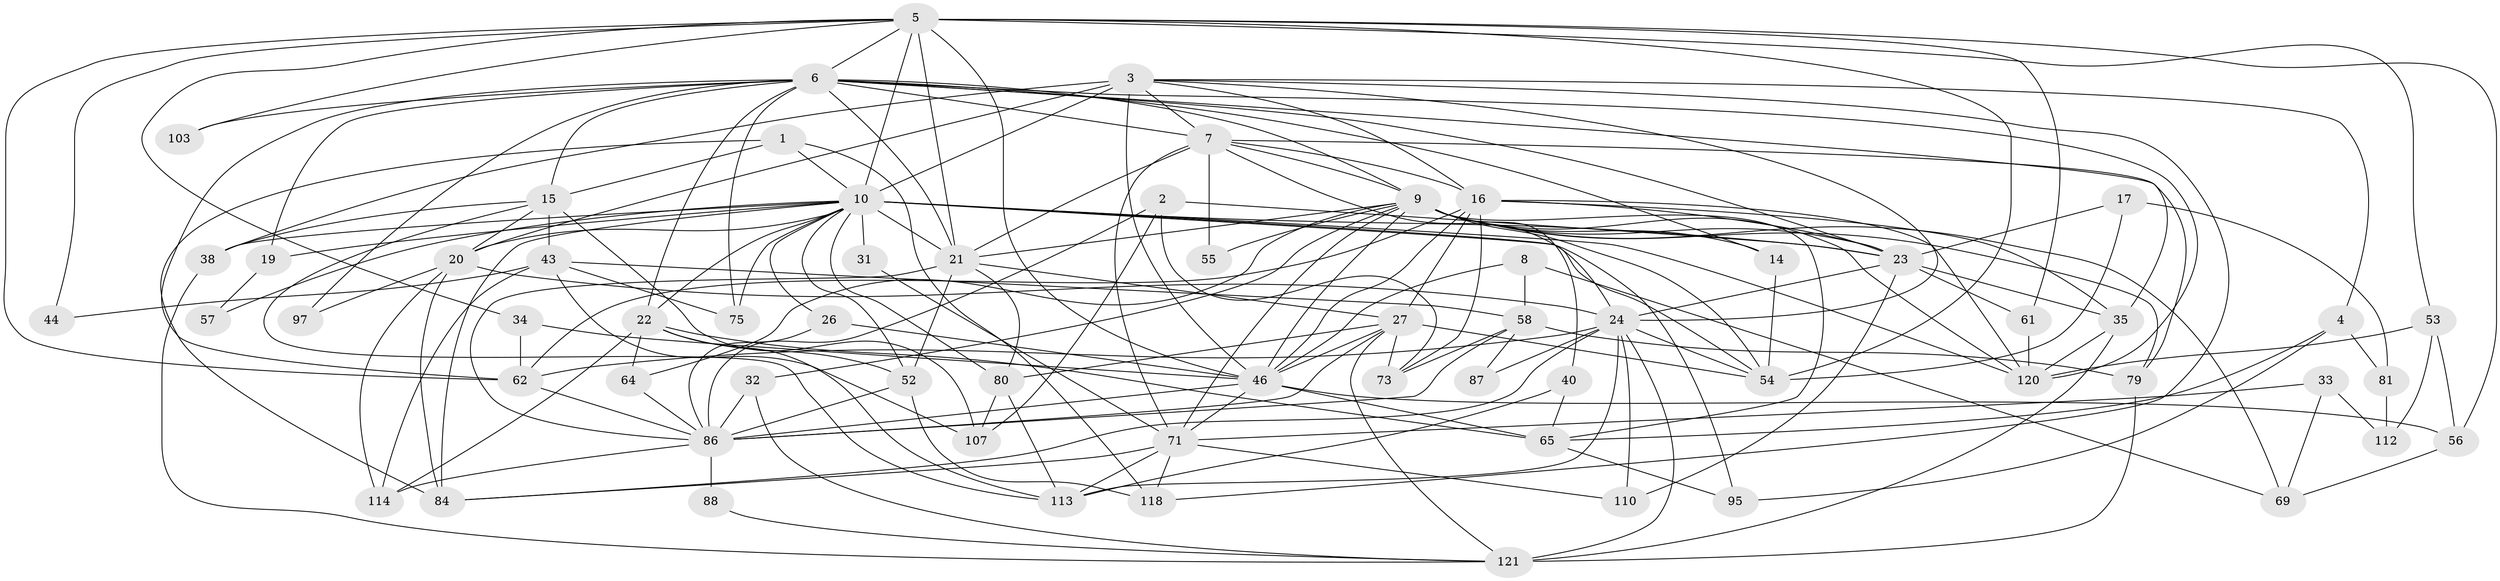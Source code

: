 // original degree distribution, {3: 0.22900763358778625, 4: 0.2900763358778626, 2: 0.16793893129770993, 7: 0.05343511450381679, 5: 0.16793893129770993, 6: 0.06870229007633588, 9: 0.007633587786259542, 8: 0.015267175572519083}
// Generated by graph-tools (version 1.1) at 2025/15/03/09/25 04:15:00]
// undirected, 65 vertices, 182 edges
graph export_dot {
graph [start="1"]
  node [color=gray90,style=filled];
  1 [super="+93"];
  2 [super="+51"];
  3 [super="+39+13"];
  4 [super="+18"];
  5 [super="+72+47"];
  6 [super="+117+83+41+11"];
  7 [super="+115+99+70"];
  8;
  9 [super="+108+94+124+36"];
  10 [super="+37+12"];
  14;
  15 [super="+30+45+28"];
  16 [super="+50+77"];
  17;
  19;
  20 [super="+66+91"];
  21 [super="+29+78"];
  22 [super="+42+74"];
  23 [super="+130+49+106"];
  24 [super="+59"];
  26 [super="+109"];
  27 [super="+116+105"];
  31;
  32;
  33;
  34 [super="+100"];
  35 [super="+68+48"];
  38;
  40;
  43;
  44;
  46 [super="+67"];
  52;
  53;
  54 [super="+85"];
  55;
  56;
  57;
  58 [super="+60+126"];
  61;
  62 [super="+96+98"];
  64;
  65 [super="+90+123"];
  69;
  71 [super="+131"];
  73;
  75 [super="+102"];
  79 [super="+104"];
  80;
  81;
  84;
  86 [super="+89"];
  87;
  88;
  95;
  97;
  103;
  107;
  110;
  112;
  113;
  114;
  118;
  120 [super="+128"];
  121;
  1 -- 84;
  1 -- 10 [weight=2];
  1 -- 118;
  1 -- 15;
  2 -- 107;
  2 -- 86;
  2 -- 73;
  2 -- 23;
  3 -- 118;
  3 -- 4;
  3 -- 20 [weight=2];
  3 -- 7;
  3 -- 16;
  3 -- 38;
  3 -- 24;
  3 -- 10;
  3 -- 46;
  4 -- 81;
  4 -- 65;
  4 -- 95;
  5 -- 44;
  5 -- 6;
  5 -- 61;
  5 -- 62;
  5 -- 46;
  5 -- 34;
  5 -- 103;
  5 -- 21;
  5 -- 53;
  5 -- 56;
  5 -- 54;
  5 -- 10;
  6 -- 75;
  6 -- 97;
  6 -- 103;
  6 -- 15;
  6 -- 22;
  6 -- 35;
  6 -- 7 [weight=2];
  6 -- 19;
  6 -- 14;
  6 -- 120;
  6 -- 62 [weight=2];
  6 -- 21;
  6 -- 23;
  6 -- 9;
  7 -- 55;
  7 -- 79;
  7 -- 9 [weight=2];
  7 -- 71;
  7 -- 24;
  7 -- 21;
  7 -- 16;
  8 -- 46 [weight=2];
  8 -- 69;
  8 -- 58;
  9 -- 46;
  9 -- 79;
  9 -- 55;
  9 -- 120;
  9 -- 40;
  9 -- 32;
  9 -- 21;
  9 -- 71;
  9 -- 64;
  9 -- 65;
  9 -- 69;
  9 -- 14;
  9 -- 54;
  9 -- 23;
  10 -- 95 [weight=2];
  10 -- 19;
  10 -- 20;
  10 -- 52;
  10 -- 38;
  10 -- 75;
  10 -- 80;
  10 -- 84;
  10 -- 21;
  10 -- 54 [weight=2];
  10 -- 23;
  10 -- 120;
  10 -- 57;
  10 -- 22;
  10 -- 31;
  10 -- 26;
  14 -- 54;
  15 -- 20;
  15 -- 107;
  15 -- 113;
  15 -- 43;
  15 -- 38;
  16 -- 120;
  16 -- 73;
  16 -- 62;
  16 -- 35;
  16 -- 27;
  16 -- 46;
  16 -- 23;
  17 -- 54;
  17 -- 23;
  17 -- 81;
  19 -- 57;
  20 -- 97;
  20 -- 114;
  20 -- 24;
  20 -- 84;
  21 -- 80;
  21 -- 52;
  21 -- 27;
  21 -- 86;
  22 -- 113;
  22 -- 52;
  22 -- 65;
  22 -- 114;
  22 -- 64;
  23 -- 110;
  23 -- 35;
  23 -- 24;
  23 -- 61;
  24 -- 110;
  24 -- 113;
  24 -- 84;
  24 -- 87;
  24 -- 121;
  24 -- 62;
  24 -- 54;
  26 -- 46;
  26 -- 86;
  27 -- 54;
  27 -- 121;
  27 -- 80;
  27 -- 73;
  27 -- 46;
  27 -- 86;
  31 -- 71;
  32 -- 121;
  32 -- 86;
  33 -- 69;
  33 -- 112;
  33 -- 71;
  34 -- 62;
  34 -- 46;
  35 -- 121 [weight=2];
  35 -- 120;
  38 -- 121;
  40 -- 113;
  40 -- 65;
  43 -- 114;
  43 -- 107;
  43 -- 44;
  43 -- 75;
  43 -- 58;
  46 -- 65;
  46 -- 71;
  46 -- 86;
  46 -- 56;
  52 -- 118;
  52 -- 86;
  53 -- 56;
  53 -- 112;
  53 -- 120;
  56 -- 69;
  58 -- 73;
  58 -- 87;
  58 -- 79;
  58 -- 86;
  61 -- 120;
  62 -- 86;
  64 -- 86;
  65 -- 95;
  71 -- 84;
  71 -- 110;
  71 -- 113;
  71 -- 118;
  79 -- 121;
  80 -- 113;
  80 -- 107;
  81 -- 112;
  86 -- 114;
  86 -- 88;
  88 -- 121;
}
